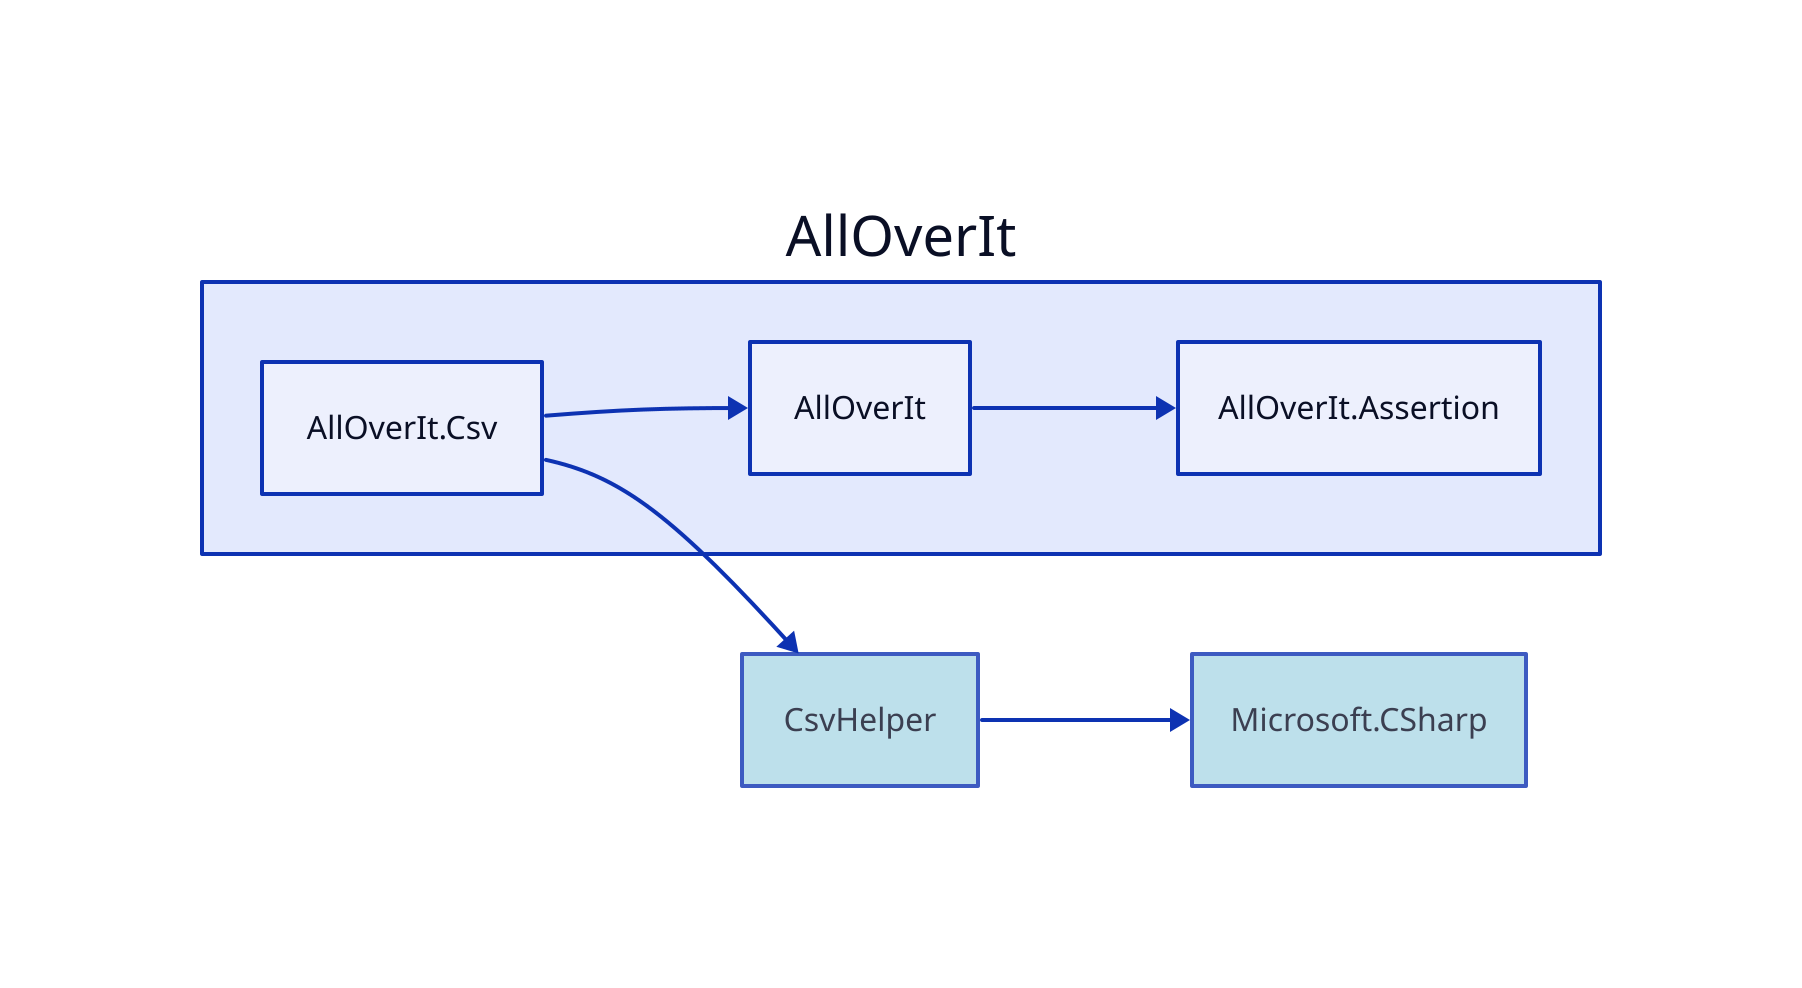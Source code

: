 direction: right

aoi: AllOverIt
aoi.alloverit-csv: AllOverIt.Csv
aoi.alloverit: AllOverIt
aoi.alloverit-assertion: AllOverIt.Assertion
csvhelper: CsvHelper
csvhelper.style.fill: lightblue
csvhelper.style.opacity: 0.8
microsoft-csharp: Microsoft.CSharp
microsoft-csharp.style.fill: lightblue
microsoft-csharp.style.opacity: 0.8

aoi.alloverit <- aoi.alloverit-csv
aoi.alloverit-assertion <- aoi.alloverit
csvhelper <- aoi.alloverit-csv
microsoft-csharp <- csvhelper
